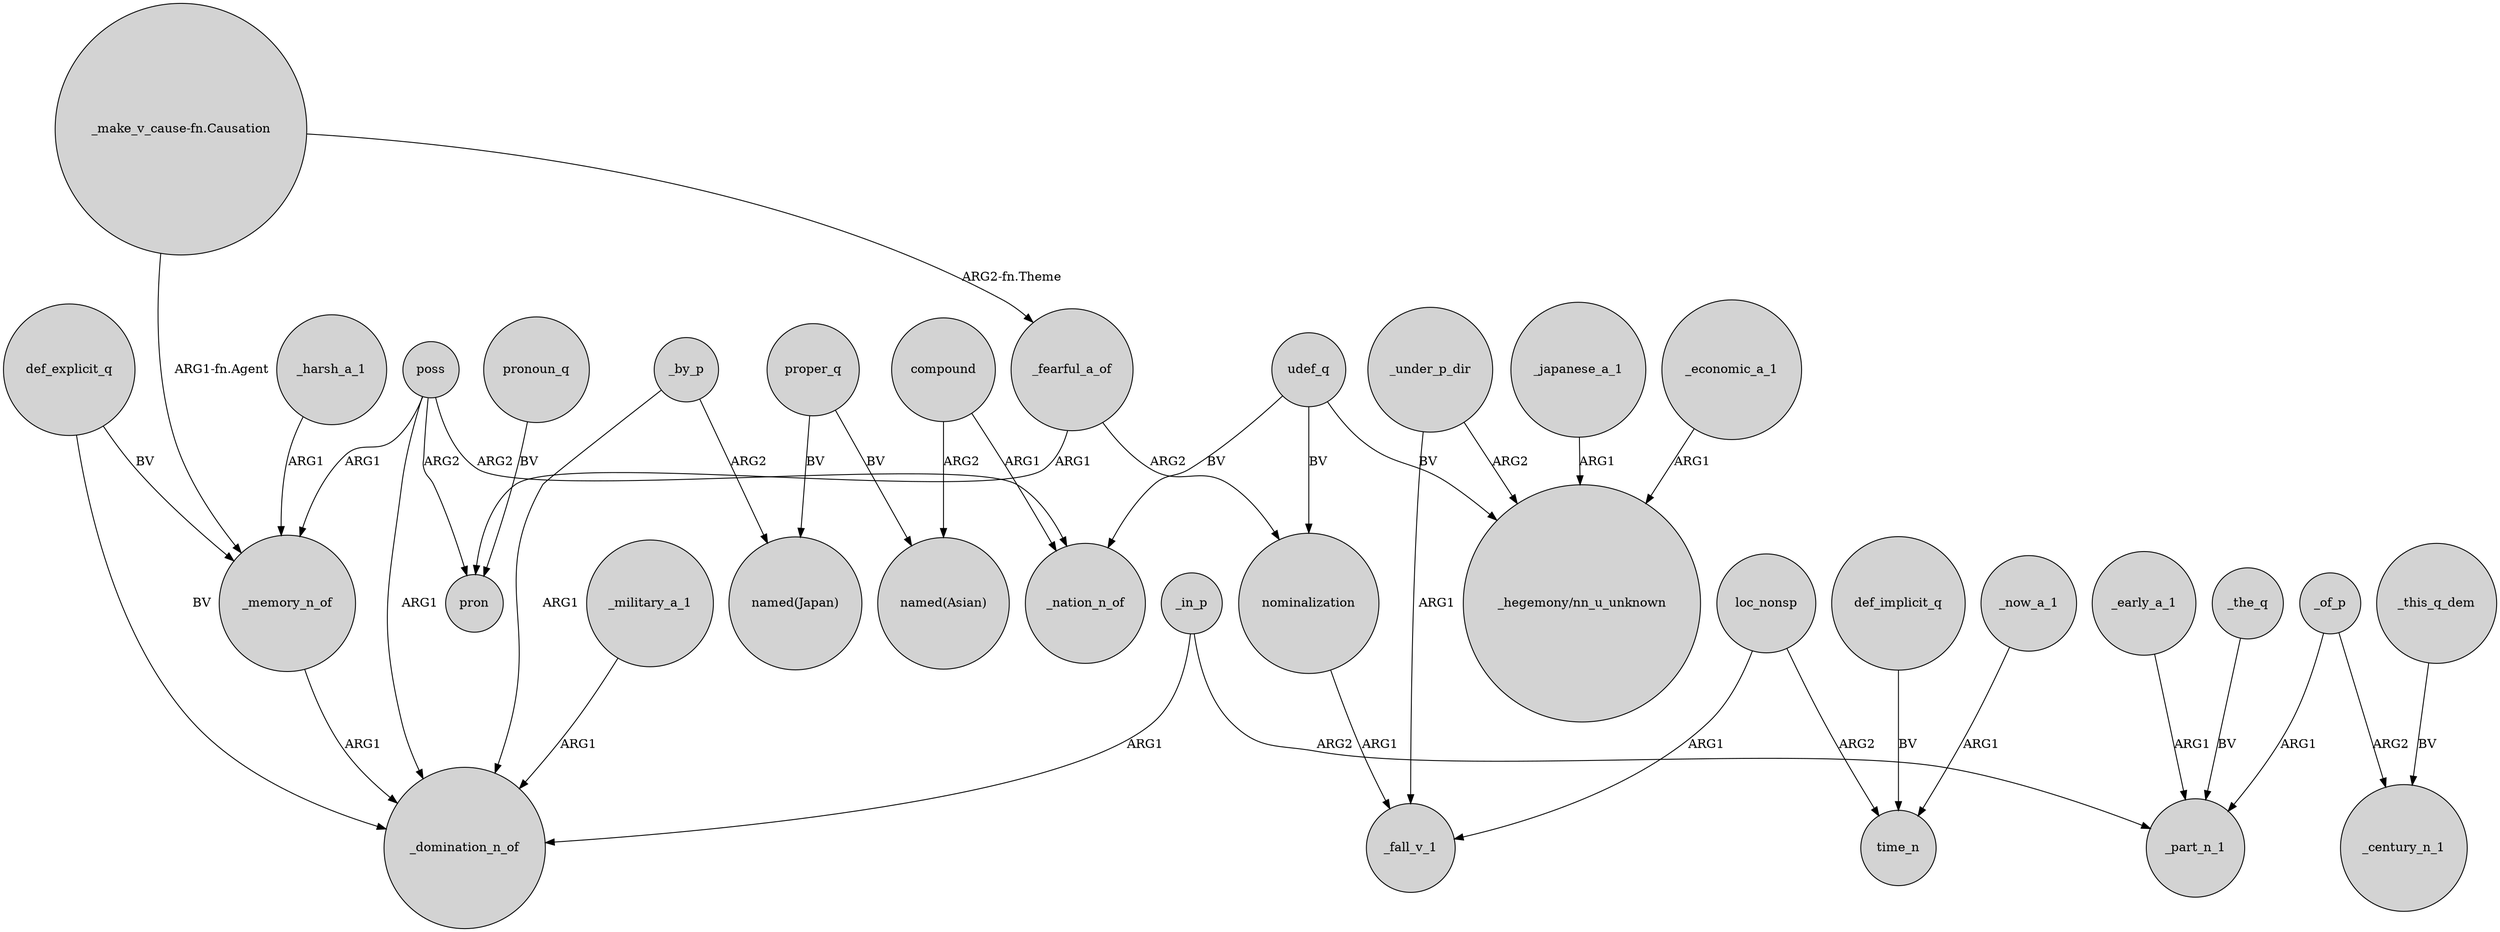 digraph {
	node [shape=circle style=filled]
	_fearful_a_of -> pron [label=ARG1]
	poss -> pron [label=ARG2]
	_by_p -> _domination_n_of [label=ARG1]
	_in_p -> _part_n_1 [label=ARG2]
	loc_nonsp -> _fall_v_1 [label=ARG1]
	_japanese_a_1 -> "_hegemony/nn_u_unknown" [label=ARG1]
	_the_q -> _part_n_1 [label=BV]
	_economic_a_1 -> "_hegemony/nn_u_unknown" [label=ARG1]
	_harsh_a_1 -> _memory_n_of [label=ARG1]
	_in_p -> _domination_n_of [label=ARG1]
	_fearful_a_of -> nominalization [label=ARG2]
	_of_p -> _part_n_1 [label=ARG1]
	proper_q -> "named(Japan)" [label=BV]
	_this_q_dem -> _century_n_1 [label=BV]
	loc_nonsp -> time_n [label=ARG2]
	poss -> _domination_n_of [label=ARG1]
	nominalization -> _fall_v_1 [label=ARG1]
	_memory_n_of -> _domination_n_of [label=ARG1]
	_of_p -> _century_n_1 [label=ARG2]
	def_explicit_q -> _memory_n_of [label=BV]
	"_make_v_cause-fn.Causation" -> _fearful_a_of [label="ARG2-fn.Theme"]
	pronoun_q -> pron [label=BV]
	_military_a_1 -> _domination_n_of [label=ARG1]
	udef_q -> _nation_n_of [label=BV]
	_early_a_1 -> _part_n_1 [label=ARG1]
	_now_a_1 -> time_n [label=ARG1]
	udef_q -> nominalization [label=BV]
	poss -> _nation_n_of [label=ARG2]
	compound -> _nation_n_of [label=ARG1]
	_under_p_dir -> _fall_v_1 [label=ARG1]
	"_make_v_cause-fn.Causation" -> _memory_n_of [label="ARG1-fn.Agent"]
	udef_q -> "_hegemony/nn_u_unknown" [label=BV]
	_under_p_dir -> "_hegemony/nn_u_unknown" [label=ARG2]
	_by_p -> "named(Japan)" [label=ARG2]
	compound -> "named(Asian)" [label=ARG2]
	proper_q -> "named(Asian)" [label=BV]
	poss -> _memory_n_of [label=ARG1]
	def_explicit_q -> _domination_n_of [label=BV]
	def_implicit_q -> time_n [label=BV]
}
